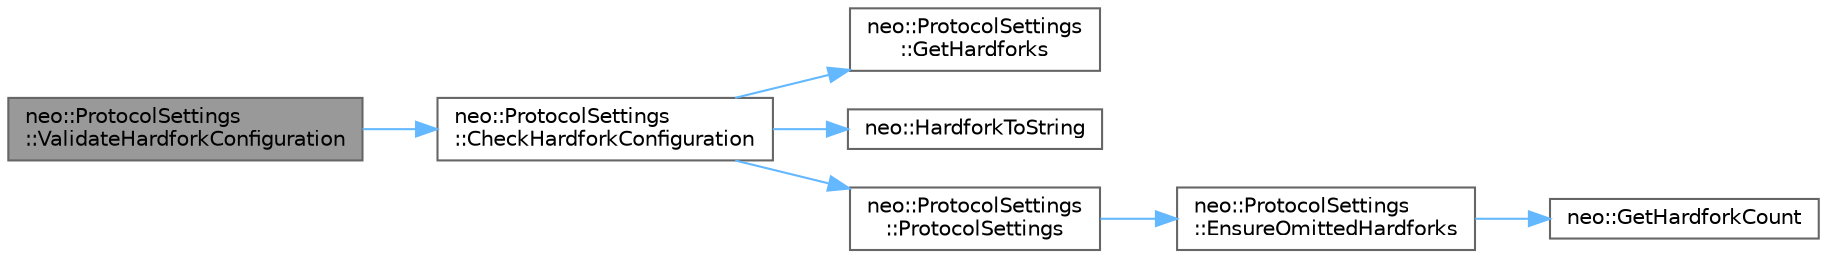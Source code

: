 digraph "neo::ProtocolSettings::ValidateHardforkConfiguration"
{
 // LATEX_PDF_SIZE
  bgcolor="transparent";
  edge [fontname=Helvetica,fontsize=10,labelfontname=Helvetica,labelfontsize=10];
  node [fontname=Helvetica,fontsize=10,shape=box,height=0.2,width=0.4];
  rankdir="LR";
  Node1 [id="Node000001",label="neo::ProtocolSettings\l::ValidateHardforkConfiguration",height=0.2,width=0.4,color="gray40", fillcolor="grey60", style="filled", fontcolor="black",tooltip="Validates the hardfork configuration for consistency."];
  Node1 -> Node2 [id="edge1_Node000001_Node000002",color="steelblue1",style="solid",tooltip=" "];
  Node2 [id="Node000002",label="neo::ProtocolSettings\l::CheckHardforkConfiguration",height=0.2,width=0.4,color="grey40", fillcolor="white", style="filled",URL="$classneo_1_1_protocol_settings.html#ae4dbcf46ad7be88d544d121c64ead5b9",tooltip="Validates hardfork configuration for continuity and ordering."];
  Node2 -> Node3 [id="edge2_Node000002_Node000003",color="steelblue1",style="solid",tooltip=" "];
  Node3 [id="Node000003",label="neo::ProtocolSettings\l::GetHardforks",height=0.2,width=0.4,color="grey40", fillcolor="white", style="filled",URL="$classneo_1_1_protocol_settings.html#ab962e9472f91a6e2251f4993d10075a1",tooltip="Gets the hardfork configuration."];
  Node2 -> Node4 [id="edge3_Node000002_Node000004",color="steelblue1",style="solid",tooltip=" "];
  Node4 [id="Node000004",label="neo::HardforkToString",height=0.2,width=0.4,color="grey40", fillcolor="white", style="filled",URL="$namespaceneo.html#a604e412459f30717c6d0bf193fa3d680",tooltip="Convert hardfork enum to string representation."];
  Node2 -> Node5 [id="edge4_Node000002_Node000005",color="steelblue1",style="solid",tooltip=" "];
  Node5 [id="Node000005",label="neo::ProtocolSettings\l::ProtocolSettings",height=0.2,width=0.4,color="grey40", fillcolor="white", style="filled",URL="$classneo_1_1_protocol_settings.html#af6990976fcd61b485128cafb66c30b46",tooltip="Constructs default ProtocolSettings."];
  Node5 -> Node6 [id="edge5_Node000005_Node000006",color="steelblue1",style="solid",tooltip=" "];
  Node6 [id="Node000006",label="neo::ProtocolSettings\l::EnsureOmittedHardforks",height=0.2,width=0.4,color="grey40", fillcolor="white", style="filled",URL="$classneo_1_1_protocol_settings.html#ab1b1c4b9072e2360b7030ad1ff5bf051",tooltip="Ensures all hardforks have entries in the configuration."];
  Node6 -> Node7 [id="edge6_Node000006_Node000007",color="steelblue1",style="solid",tooltip=" "];
  Node7 [id="Node000007",label="neo::GetHardforkCount",height=0.2,width=0.4,color="grey40", fillcolor="white", style="filled",URL="$namespaceneo.html#a23b135857938c767dcf148af86dae0e5",tooltip="Get the total number of defined hardforks."];
}
